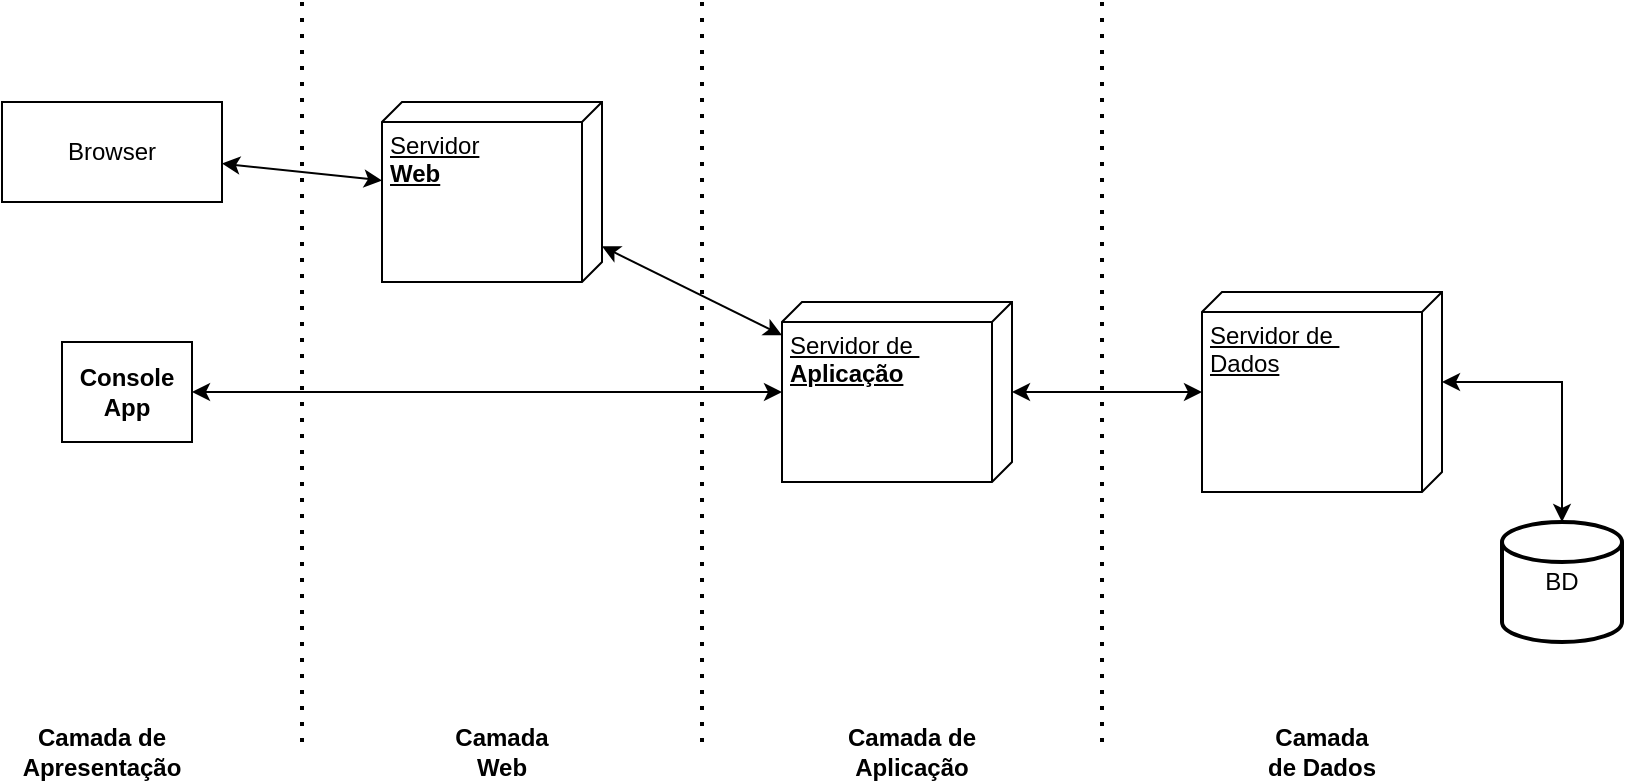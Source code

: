 <mxfile version="22.0.2" type="google">
  <diagram name="Page-1" id="-zOnn2D4De-acvQVYCYg">
    <mxGraphModel grid="1" page="1" gridSize="10" guides="1" tooltips="1" connect="1" arrows="1" fold="1" pageScale="1" pageWidth="850" pageHeight="1100" math="0" shadow="0">
      <root>
        <mxCell id="0" />
        <mxCell id="1" parent="0" />
        <mxCell id="N2Bk6rTOMQvA3hP9f7Mw-11" value="" style="endArrow=none;dashed=1;html=1;dashPattern=1 3;strokeWidth=2;rounded=0;" edge="1" parent="1">
          <mxGeometry width="50" height="50" relative="1" as="geometry">
            <mxPoint x="120" y="440" as="sourcePoint" />
            <mxPoint x="120" y="70" as="targetPoint" />
          </mxGeometry>
        </mxCell>
        <mxCell id="N2Bk6rTOMQvA3hP9f7Mw-12" value="" style="endArrow=none;dashed=1;html=1;dashPattern=1 3;strokeWidth=2;rounded=0;" edge="1" parent="1">
          <mxGeometry width="50" height="50" relative="1" as="geometry">
            <mxPoint x="320" y="440" as="sourcePoint" />
            <mxPoint x="320" y="70" as="targetPoint" />
          </mxGeometry>
        </mxCell>
        <mxCell id="N2Bk6rTOMQvA3hP9f7Mw-13" value="" style="endArrow=none;dashed=1;html=1;dashPattern=1 3;strokeWidth=2;rounded=0;" edge="1" parent="1">
          <mxGeometry width="50" height="50" relative="1" as="geometry">
            <mxPoint x="520" y="440" as="sourcePoint" />
            <mxPoint x="520" y="70" as="targetPoint" />
          </mxGeometry>
        </mxCell>
        <mxCell id="N2Bk6rTOMQvA3hP9f7Mw-15" value="&lt;b&gt;Camada de Apresentação&lt;/b&gt;" style="text;html=1;strokeColor=none;fillColor=none;align=center;verticalAlign=middle;whiteSpace=wrap;rounded=0;" vertex="1" parent="1">
          <mxGeometry x="-10" y="430" width="60" height="30" as="geometry" />
        </mxCell>
        <mxCell id="N2Bk6rTOMQvA3hP9f7Mw-16" value="&lt;b&gt;Camada Web&lt;/b&gt;" style="text;html=1;strokeColor=none;fillColor=none;align=center;verticalAlign=middle;whiteSpace=wrap;rounded=0;" vertex="1" parent="1">
          <mxGeometry x="190" y="430" width="60" height="30" as="geometry" />
        </mxCell>
        <mxCell id="N2Bk6rTOMQvA3hP9f7Mw-17" value="&lt;b&gt;Camada de Aplicação&lt;/b&gt;" style="text;html=1;strokeColor=none;fillColor=none;align=center;verticalAlign=middle;whiteSpace=wrap;rounded=0;" vertex="1" parent="1">
          <mxGeometry x="390" y="430" width="70" height="30" as="geometry" />
        </mxCell>
        <mxCell id="N2Bk6rTOMQvA3hP9f7Mw-18" value="&lt;b&gt;Camada de Dados&lt;br&gt;&lt;/b&gt;" style="text;html=1;strokeColor=none;fillColor=none;align=center;verticalAlign=middle;whiteSpace=wrap;rounded=0;" vertex="1" parent="1">
          <mxGeometry x="600" y="430" width="60" height="30" as="geometry" />
        </mxCell>
        <mxCell id="N2Bk6rTOMQvA3hP9f7Mw-19" value="&lt;b&gt;Console&lt;br&gt;App&lt;br&gt;&lt;/b&gt;" style="html=1;whiteSpace=wrap;" vertex="1" parent="1">
          <mxGeometry y="240" width="65" height="50" as="geometry" />
        </mxCell>
        <mxCell id="N2Bk6rTOMQvA3hP9f7Mw-20" value="Servidor&lt;br&gt;&lt;b&gt;Web&lt;/b&gt;" style="verticalAlign=top;align=left;spacingTop=8;spacingLeft=2;spacingRight=12;shape=cube;size=10;direction=south;fontStyle=4;html=1;whiteSpace=wrap;" vertex="1" parent="1">
          <mxGeometry x="160" y="120" width="110" height="90" as="geometry" />
        </mxCell>
        <mxCell id="N2Bk6rTOMQvA3hP9f7Mw-21" value="" style="endArrow=classic;startArrow=classic;html=1;rounded=0;" edge="1" parent="1" source="N2Bk6rTOMQvA3hP9f7Mw-19" target="N2Bk6rTOMQvA3hP9f7Mw-22">
          <mxGeometry width="50" height="50" relative="1" as="geometry">
            <mxPoint x="340" y="290" as="sourcePoint" />
            <mxPoint x="390" y="240" as="targetPoint" />
          </mxGeometry>
        </mxCell>
        <mxCell id="N2Bk6rTOMQvA3hP9f7Mw-22" value="Servidor de&amp;nbsp;&lt;br&gt;&lt;b&gt;Aplicação&lt;/b&gt;" style="verticalAlign=top;align=left;spacingTop=8;spacingLeft=2;spacingRight=12;shape=cube;size=10;direction=south;fontStyle=4;html=1;whiteSpace=wrap;" vertex="1" parent="1">
          <mxGeometry x="360" y="220" width="115" height="90" as="geometry" />
        </mxCell>
        <mxCell id="N2Bk6rTOMQvA3hP9f7Mw-23" value="" style="endArrow=classic;startArrow=classic;html=1;rounded=0;" edge="1" parent="1" source="N2Bk6rTOMQvA3hP9f7Mw-22" target="N2Bk6rTOMQvA3hP9f7Mw-20">
          <mxGeometry width="50" height="50" relative="1" as="geometry">
            <mxPoint x="380" y="300" as="sourcePoint" />
            <mxPoint x="430" y="250" as="targetPoint" />
          </mxGeometry>
        </mxCell>
        <mxCell id="N2Bk6rTOMQvA3hP9f7Mw-24" value="Servidor de&amp;nbsp;&lt;br&gt;Dados" style="verticalAlign=top;align=left;spacingTop=8;spacingLeft=2;spacingRight=12;shape=cube;size=10;direction=south;fontStyle=4;html=1;whiteSpace=wrap;" vertex="1" parent="1">
          <mxGeometry x="570" y="215" width="120" height="100" as="geometry" />
        </mxCell>
        <mxCell id="N2Bk6rTOMQvA3hP9f7Mw-25" value="" style="endArrow=classic;startArrow=classic;html=1;rounded=0;" edge="1" parent="1" source="N2Bk6rTOMQvA3hP9f7Mw-22" target="N2Bk6rTOMQvA3hP9f7Mw-24">
          <mxGeometry width="50" height="50" relative="1" as="geometry">
            <mxPoint x="380" y="300" as="sourcePoint" />
            <mxPoint x="430" y="250" as="targetPoint" />
          </mxGeometry>
        </mxCell>
        <mxCell id="N2Bk6rTOMQvA3hP9f7Mw-26" value="BD" style="strokeWidth=2;html=1;shape=mxgraph.flowchart.database;whiteSpace=wrap;" vertex="1" parent="1">
          <mxGeometry x="720" y="330" width="60" height="60" as="geometry" />
        </mxCell>
        <mxCell id="N2Bk6rTOMQvA3hP9f7Mw-27" value="" style="endArrow=classic;startArrow=classic;html=1;rounded=0;entryX=0.5;entryY=0;entryDx=0;entryDy=0;entryPerimeter=0;exitX=0;exitY=0;exitDx=45;exitDy=0;exitPerimeter=0;edgeStyle=orthogonalEdgeStyle;" edge="1" parent="1" source="N2Bk6rTOMQvA3hP9f7Mw-24" target="N2Bk6rTOMQvA3hP9f7Mw-26">
          <mxGeometry width="50" height="50" relative="1" as="geometry">
            <mxPoint x="380" y="310" as="sourcePoint" />
            <mxPoint x="430" y="260" as="targetPoint" />
          </mxGeometry>
        </mxCell>
        <mxCell id="N2Bk6rTOMQvA3hP9f7Mw-28" value="Browser" style="html=1;whiteSpace=wrap;" vertex="1" parent="1">
          <mxGeometry x="-30" y="120" width="110" height="50" as="geometry" />
        </mxCell>
        <mxCell id="N2Bk6rTOMQvA3hP9f7Mw-29" value="" style="endArrow=classic;startArrow=classic;html=1;rounded=0;" edge="1" parent="1" source="N2Bk6rTOMQvA3hP9f7Mw-28" target="N2Bk6rTOMQvA3hP9f7Mw-20">
          <mxGeometry width="50" height="50" relative="1" as="geometry">
            <mxPoint x="380" y="310" as="sourcePoint" />
            <mxPoint x="430" y="260" as="targetPoint" />
          </mxGeometry>
        </mxCell>
      </root>
    </mxGraphModel>
  </diagram>
</mxfile>
